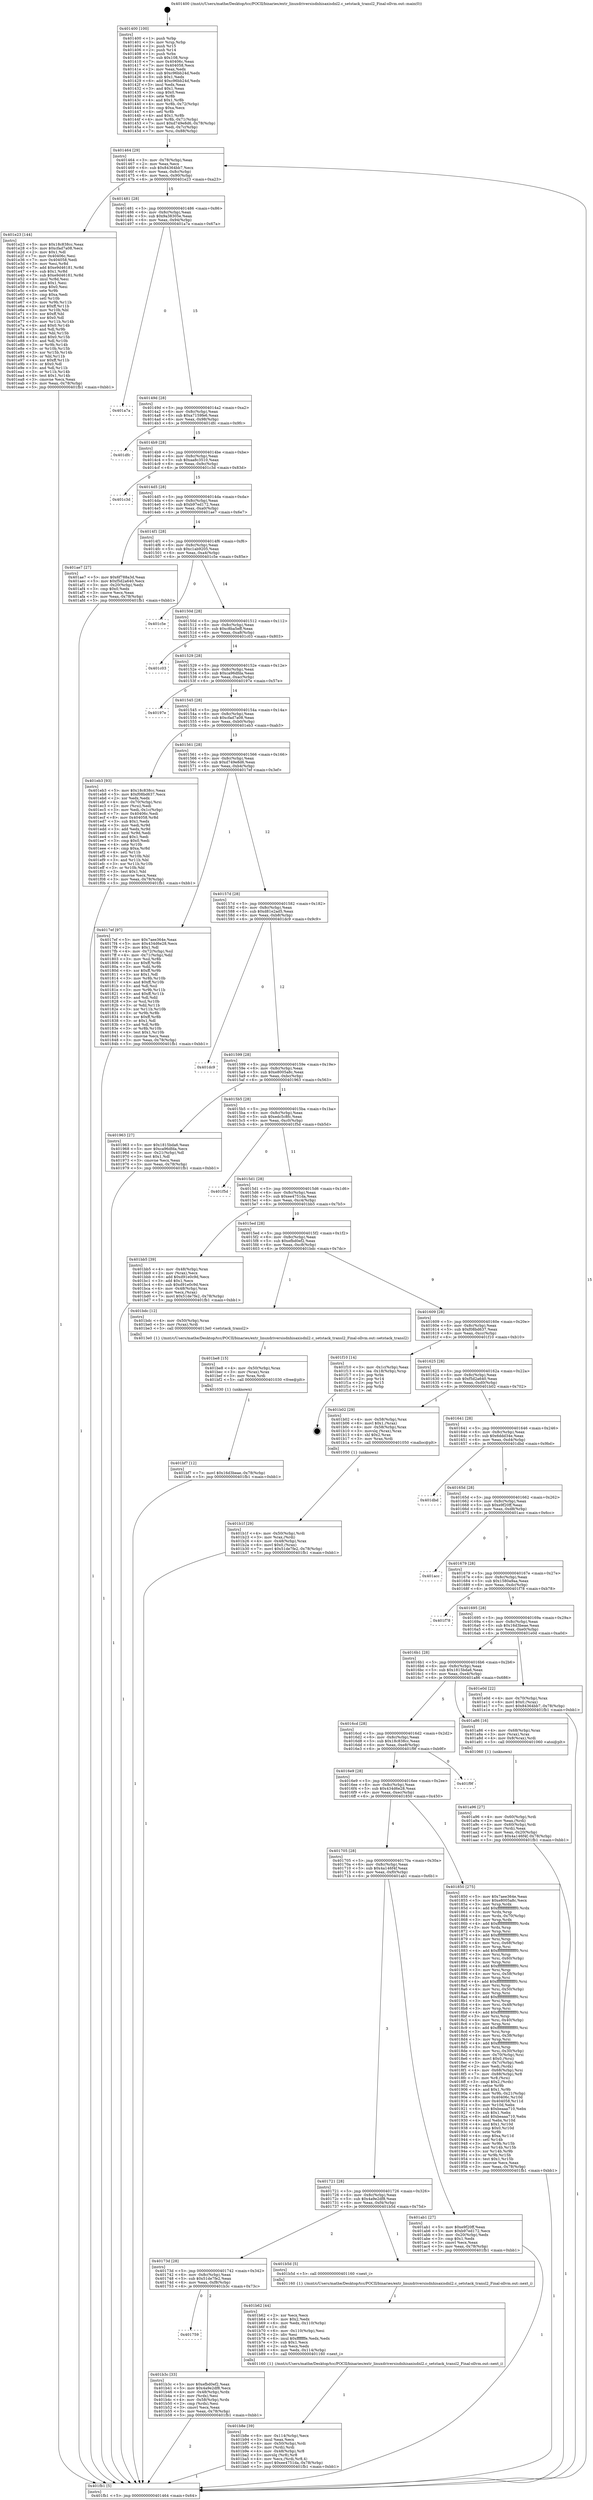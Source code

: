 digraph "0x401400" {
  label = "0x401400 (/mnt/c/Users/mathe/Desktop/tcc/POCII/binaries/extr_linuxdriversisdnhisaxisdnl2.c_setstack_transl2_Final-ollvm.out::main(0))"
  labelloc = "t"
  node[shape=record]

  Entry [label="",width=0.3,height=0.3,shape=circle,fillcolor=black,style=filled]
  "0x401464" [label="{
     0x401464 [29]\l
     | [instrs]\l
     &nbsp;&nbsp;0x401464 \<+3\>: mov -0x78(%rbp),%eax\l
     &nbsp;&nbsp;0x401467 \<+2\>: mov %eax,%ecx\l
     &nbsp;&nbsp;0x401469 \<+6\>: sub $0x84364bb7,%ecx\l
     &nbsp;&nbsp;0x40146f \<+6\>: mov %eax,-0x8c(%rbp)\l
     &nbsp;&nbsp;0x401475 \<+6\>: mov %ecx,-0x90(%rbp)\l
     &nbsp;&nbsp;0x40147b \<+6\>: je 0000000000401e23 \<main+0xa23\>\l
  }"]
  "0x401e23" [label="{
     0x401e23 [144]\l
     | [instrs]\l
     &nbsp;&nbsp;0x401e23 \<+5\>: mov $0x18c838cc,%eax\l
     &nbsp;&nbsp;0x401e28 \<+5\>: mov $0xcfad7a08,%ecx\l
     &nbsp;&nbsp;0x401e2d \<+2\>: mov $0x1,%dl\l
     &nbsp;&nbsp;0x401e2f \<+7\>: mov 0x40406c,%esi\l
     &nbsp;&nbsp;0x401e36 \<+7\>: mov 0x404058,%edi\l
     &nbsp;&nbsp;0x401e3d \<+3\>: mov %esi,%r8d\l
     &nbsp;&nbsp;0x401e40 \<+7\>: add $0xe9d46181,%r8d\l
     &nbsp;&nbsp;0x401e47 \<+4\>: sub $0x1,%r8d\l
     &nbsp;&nbsp;0x401e4b \<+7\>: sub $0xe9d46181,%r8d\l
     &nbsp;&nbsp;0x401e52 \<+4\>: imul %r8d,%esi\l
     &nbsp;&nbsp;0x401e56 \<+3\>: and $0x1,%esi\l
     &nbsp;&nbsp;0x401e59 \<+3\>: cmp $0x0,%esi\l
     &nbsp;&nbsp;0x401e5c \<+4\>: sete %r9b\l
     &nbsp;&nbsp;0x401e60 \<+3\>: cmp $0xa,%edi\l
     &nbsp;&nbsp;0x401e63 \<+4\>: setl %r10b\l
     &nbsp;&nbsp;0x401e67 \<+3\>: mov %r9b,%r11b\l
     &nbsp;&nbsp;0x401e6a \<+4\>: xor $0xff,%r11b\l
     &nbsp;&nbsp;0x401e6e \<+3\>: mov %r10b,%bl\l
     &nbsp;&nbsp;0x401e71 \<+3\>: xor $0xff,%bl\l
     &nbsp;&nbsp;0x401e74 \<+3\>: xor $0x0,%dl\l
     &nbsp;&nbsp;0x401e77 \<+3\>: mov %r11b,%r14b\l
     &nbsp;&nbsp;0x401e7a \<+4\>: and $0x0,%r14b\l
     &nbsp;&nbsp;0x401e7e \<+3\>: and %dl,%r9b\l
     &nbsp;&nbsp;0x401e81 \<+3\>: mov %bl,%r15b\l
     &nbsp;&nbsp;0x401e84 \<+4\>: and $0x0,%r15b\l
     &nbsp;&nbsp;0x401e88 \<+3\>: and %dl,%r10b\l
     &nbsp;&nbsp;0x401e8b \<+3\>: or %r9b,%r14b\l
     &nbsp;&nbsp;0x401e8e \<+3\>: or %r10b,%r15b\l
     &nbsp;&nbsp;0x401e91 \<+3\>: xor %r15b,%r14b\l
     &nbsp;&nbsp;0x401e94 \<+3\>: or %bl,%r11b\l
     &nbsp;&nbsp;0x401e97 \<+4\>: xor $0xff,%r11b\l
     &nbsp;&nbsp;0x401e9b \<+3\>: or $0x0,%dl\l
     &nbsp;&nbsp;0x401e9e \<+3\>: and %dl,%r11b\l
     &nbsp;&nbsp;0x401ea1 \<+3\>: or %r11b,%r14b\l
     &nbsp;&nbsp;0x401ea4 \<+4\>: test $0x1,%r14b\l
     &nbsp;&nbsp;0x401ea8 \<+3\>: cmovne %ecx,%eax\l
     &nbsp;&nbsp;0x401eab \<+3\>: mov %eax,-0x78(%rbp)\l
     &nbsp;&nbsp;0x401eae \<+5\>: jmp 0000000000401fb1 \<main+0xbb1\>\l
  }"]
  "0x401481" [label="{
     0x401481 [28]\l
     | [instrs]\l
     &nbsp;&nbsp;0x401481 \<+5\>: jmp 0000000000401486 \<main+0x86\>\l
     &nbsp;&nbsp;0x401486 \<+6\>: mov -0x8c(%rbp),%eax\l
     &nbsp;&nbsp;0x40148c \<+5\>: sub $0x9a38305e,%eax\l
     &nbsp;&nbsp;0x401491 \<+6\>: mov %eax,-0x94(%rbp)\l
     &nbsp;&nbsp;0x401497 \<+6\>: je 0000000000401a7a \<main+0x67a\>\l
  }"]
  Exit [label="",width=0.3,height=0.3,shape=circle,fillcolor=black,style=filled,peripheries=2]
  "0x401a7a" [label="{
     0x401a7a\l
  }", style=dashed]
  "0x40149d" [label="{
     0x40149d [28]\l
     | [instrs]\l
     &nbsp;&nbsp;0x40149d \<+5\>: jmp 00000000004014a2 \<main+0xa2\>\l
     &nbsp;&nbsp;0x4014a2 \<+6\>: mov -0x8c(%rbp),%eax\l
     &nbsp;&nbsp;0x4014a8 \<+5\>: sub $0xa7159fe6,%eax\l
     &nbsp;&nbsp;0x4014ad \<+6\>: mov %eax,-0x98(%rbp)\l
     &nbsp;&nbsp;0x4014b3 \<+6\>: je 0000000000401dfc \<main+0x9fc\>\l
  }"]
  "0x401bf7" [label="{
     0x401bf7 [12]\l
     | [instrs]\l
     &nbsp;&nbsp;0x401bf7 \<+7\>: movl $0x16d3beae,-0x78(%rbp)\l
     &nbsp;&nbsp;0x401bfe \<+5\>: jmp 0000000000401fb1 \<main+0xbb1\>\l
  }"]
  "0x401dfc" [label="{
     0x401dfc\l
  }", style=dashed]
  "0x4014b9" [label="{
     0x4014b9 [28]\l
     | [instrs]\l
     &nbsp;&nbsp;0x4014b9 \<+5\>: jmp 00000000004014be \<main+0xbe\>\l
     &nbsp;&nbsp;0x4014be \<+6\>: mov -0x8c(%rbp),%eax\l
     &nbsp;&nbsp;0x4014c4 \<+5\>: sub $0xaa8c3510,%eax\l
     &nbsp;&nbsp;0x4014c9 \<+6\>: mov %eax,-0x9c(%rbp)\l
     &nbsp;&nbsp;0x4014cf \<+6\>: je 0000000000401c3d \<main+0x83d\>\l
  }"]
  "0x401be8" [label="{
     0x401be8 [15]\l
     | [instrs]\l
     &nbsp;&nbsp;0x401be8 \<+4\>: mov -0x50(%rbp),%rax\l
     &nbsp;&nbsp;0x401bec \<+3\>: mov (%rax),%rax\l
     &nbsp;&nbsp;0x401bef \<+3\>: mov %rax,%rdi\l
     &nbsp;&nbsp;0x401bf2 \<+5\>: call 0000000000401030 \<free@plt\>\l
     | [calls]\l
     &nbsp;&nbsp;0x401030 \{1\} (unknown)\l
  }"]
  "0x401c3d" [label="{
     0x401c3d\l
  }", style=dashed]
  "0x4014d5" [label="{
     0x4014d5 [28]\l
     | [instrs]\l
     &nbsp;&nbsp;0x4014d5 \<+5\>: jmp 00000000004014da \<main+0xda\>\l
     &nbsp;&nbsp;0x4014da \<+6\>: mov -0x8c(%rbp),%eax\l
     &nbsp;&nbsp;0x4014e0 \<+5\>: sub $0xb97ed172,%eax\l
     &nbsp;&nbsp;0x4014e5 \<+6\>: mov %eax,-0xa0(%rbp)\l
     &nbsp;&nbsp;0x4014eb \<+6\>: je 0000000000401ae7 \<main+0x6e7\>\l
  }"]
  "0x401b8e" [label="{
     0x401b8e [39]\l
     | [instrs]\l
     &nbsp;&nbsp;0x401b8e \<+6\>: mov -0x114(%rbp),%ecx\l
     &nbsp;&nbsp;0x401b94 \<+3\>: imul %eax,%ecx\l
     &nbsp;&nbsp;0x401b97 \<+4\>: mov -0x50(%rbp),%rdi\l
     &nbsp;&nbsp;0x401b9b \<+3\>: mov (%rdi),%rdi\l
     &nbsp;&nbsp;0x401b9e \<+4\>: mov -0x48(%rbp),%r8\l
     &nbsp;&nbsp;0x401ba2 \<+3\>: movslq (%r8),%r8\l
     &nbsp;&nbsp;0x401ba5 \<+4\>: mov %ecx,(%rdi,%r8,4)\l
     &nbsp;&nbsp;0x401ba9 \<+7\>: movl $0xee4751da,-0x78(%rbp)\l
     &nbsp;&nbsp;0x401bb0 \<+5\>: jmp 0000000000401fb1 \<main+0xbb1\>\l
  }"]
  "0x401ae7" [label="{
     0x401ae7 [27]\l
     | [instrs]\l
     &nbsp;&nbsp;0x401ae7 \<+5\>: mov $0x6f788a3d,%eax\l
     &nbsp;&nbsp;0x401aec \<+5\>: mov $0xf5d2a640,%ecx\l
     &nbsp;&nbsp;0x401af1 \<+3\>: mov -0x20(%rbp),%edx\l
     &nbsp;&nbsp;0x401af4 \<+3\>: cmp $0x0,%edx\l
     &nbsp;&nbsp;0x401af7 \<+3\>: cmove %ecx,%eax\l
     &nbsp;&nbsp;0x401afa \<+3\>: mov %eax,-0x78(%rbp)\l
     &nbsp;&nbsp;0x401afd \<+5\>: jmp 0000000000401fb1 \<main+0xbb1\>\l
  }"]
  "0x4014f1" [label="{
     0x4014f1 [28]\l
     | [instrs]\l
     &nbsp;&nbsp;0x4014f1 \<+5\>: jmp 00000000004014f6 \<main+0xf6\>\l
     &nbsp;&nbsp;0x4014f6 \<+6\>: mov -0x8c(%rbp),%eax\l
     &nbsp;&nbsp;0x4014fc \<+5\>: sub $0xc1ab9205,%eax\l
     &nbsp;&nbsp;0x401501 \<+6\>: mov %eax,-0xa4(%rbp)\l
     &nbsp;&nbsp;0x401507 \<+6\>: je 0000000000401c5e \<main+0x85e\>\l
  }"]
  "0x401b62" [label="{
     0x401b62 [44]\l
     | [instrs]\l
     &nbsp;&nbsp;0x401b62 \<+2\>: xor %ecx,%ecx\l
     &nbsp;&nbsp;0x401b64 \<+5\>: mov $0x2,%edx\l
     &nbsp;&nbsp;0x401b69 \<+6\>: mov %edx,-0x110(%rbp)\l
     &nbsp;&nbsp;0x401b6f \<+1\>: cltd\l
     &nbsp;&nbsp;0x401b70 \<+6\>: mov -0x110(%rbp),%esi\l
     &nbsp;&nbsp;0x401b76 \<+2\>: idiv %esi\l
     &nbsp;&nbsp;0x401b78 \<+6\>: imul $0xfffffffe,%edx,%edx\l
     &nbsp;&nbsp;0x401b7e \<+3\>: sub $0x1,%ecx\l
     &nbsp;&nbsp;0x401b81 \<+2\>: sub %ecx,%edx\l
     &nbsp;&nbsp;0x401b83 \<+6\>: mov %edx,-0x114(%rbp)\l
     &nbsp;&nbsp;0x401b89 \<+5\>: call 0000000000401160 \<next_i\>\l
     | [calls]\l
     &nbsp;&nbsp;0x401160 \{1\} (/mnt/c/Users/mathe/Desktop/tcc/POCII/binaries/extr_linuxdriversisdnhisaxisdnl2.c_setstack_transl2_Final-ollvm.out::next_i)\l
  }"]
  "0x401c5e" [label="{
     0x401c5e\l
  }", style=dashed]
  "0x40150d" [label="{
     0x40150d [28]\l
     | [instrs]\l
     &nbsp;&nbsp;0x40150d \<+5\>: jmp 0000000000401512 \<main+0x112\>\l
     &nbsp;&nbsp;0x401512 \<+6\>: mov -0x8c(%rbp),%eax\l
     &nbsp;&nbsp;0x401518 \<+5\>: sub $0xc8ba5eff,%eax\l
     &nbsp;&nbsp;0x40151d \<+6\>: mov %eax,-0xa8(%rbp)\l
     &nbsp;&nbsp;0x401523 \<+6\>: je 0000000000401c03 \<main+0x803\>\l
  }"]
  "0x401759" [label="{
     0x401759\l
  }", style=dashed]
  "0x401c03" [label="{
     0x401c03\l
  }", style=dashed]
  "0x401529" [label="{
     0x401529 [28]\l
     | [instrs]\l
     &nbsp;&nbsp;0x401529 \<+5\>: jmp 000000000040152e \<main+0x12e\>\l
     &nbsp;&nbsp;0x40152e \<+6\>: mov -0x8c(%rbp),%eax\l
     &nbsp;&nbsp;0x401534 \<+5\>: sub $0xca96dfda,%eax\l
     &nbsp;&nbsp;0x401539 \<+6\>: mov %eax,-0xac(%rbp)\l
     &nbsp;&nbsp;0x40153f \<+6\>: je 000000000040197e \<main+0x57e\>\l
  }"]
  "0x401b3c" [label="{
     0x401b3c [33]\l
     | [instrs]\l
     &nbsp;&nbsp;0x401b3c \<+5\>: mov $0xefbd0ef2,%eax\l
     &nbsp;&nbsp;0x401b41 \<+5\>: mov $0x4a9e2df8,%ecx\l
     &nbsp;&nbsp;0x401b46 \<+4\>: mov -0x48(%rbp),%rdx\l
     &nbsp;&nbsp;0x401b4a \<+2\>: mov (%rdx),%esi\l
     &nbsp;&nbsp;0x401b4c \<+4\>: mov -0x58(%rbp),%rdx\l
     &nbsp;&nbsp;0x401b50 \<+2\>: cmp (%rdx),%esi\l
     &nbsp;&nbsp;0x401b52 \<+3\>: cmovl %ecx,%eax\l
     &nbsp;&nbsp;0x401b55 \<+3\>: mov %eax,-0x78(%rbp)\l
     &nbsp;&nbsp;0x401b58 \<+5\>: jmp 0000000000401fb1 \<main+0xbb1\>\l
  }"]
  "0x40197e" [label="{
     0x40197e\l
  }", style=dashed]
  "0x401545" [label="{
     0x401545 [28]\l
     | [instrs]\l
     &nbsp;&nbsp;0x401545 \<+5\>: jmp 000000000040154a \<main+0x14a\>\l
     &nbsp;&nbsp;0x40154a \<+6\>: mov -0x8c(%rbp),%eax\l
     &nbsp;&nbsp;0x401550 \<+5\>: sub $0xcfad7a08,%eax\l
     &nbsp;&nbsp;0x401555 \<+6\>: mov %eax,-0xb0(%rbp)\l
     &nbsp;&nbsp;0x40155b \<+6\>: je 0000000000401eb3 \<main+0xab3\>\l
  }"]
  "0x40173d" [label="{
     0x40173d [28]\l
     | [instrs]\l
     &nbsp;&nbsp;0x40173d \<+5\>: jmp 0000000000401742 \<main+0x342\>\l
     &nbsp;&nbsp;0x401742 \<+6\>: mov -0x8c(%rbp),%eax\l
     &nbsp;&nbsp;0x401748 \<+5\>: sub $0x51de7fe2,%eax\l
     &nbsp;&nbsp;0x40174d \<+6\>: mov %eax,-0xf8(%rbp)\l
     &nbsp;&nbsp;0x401753 \<+6\>: je 0000000000401b3c \<main+0x73c\>\l
  }"]
  "0x401eb3" [label="{
     0x401eb3 [93]\l
     | [instrs]\l
     &nbsp;&nbsp;0x401eb3 \<+5\>: mov $0x18c838cc,%eax\l
     &nbsp;&nbsp;0x401eb8 \<+5\>: mov $0xf08bd637,%ecx\l
     &nbsp;&nbsp;0x401ebd \<+2\>: xor %edx,%edx\l
     &nbsp;&nbsp;0x401ebf \<+4\>: mov -0x70(%rbp),%rsi\l
     &nbsp;&nbsp;0x401ec3 \<+2\>: mov (%rsi),%edi\l
     &nbsp;&nbsp;0x401ec5 \<+3\>: mov %edi,-0x1c(%rbp)\l
     &nbsp;&nbsp;0x401ec8 \<+7\>: mov 0x40406c,%edi\l
     &nbsp;&nbsp;0x401ecf \<+8\>: mov 0x404058,%r8d\l
     &nbsp;&nbsp;0x401ed7 \<+3\>: sub $0x1,%edx\l
     &nbsp;&nbsp;0x401eda \<+3\>: mov %edi,%r9d\l
     &nbsp;&nbsp;0x401edd \<+3\>: add %edx,%r9d\l
     &nbsp;&nbsp;0x401ee0 \<+4\>: imul %r9d,%edi\l
     &nbsp;&nbsp;0x401ee4 \<+3\>: and $0x1,%edi\l
     &nbsp;&nbsp;0x401ee7 \<+3\>: cmp $0x0,%edi\l
     &nbsp;&nbsp;0x401eea \<+4\>: sete %r10b\l
     &nbsp;&nbsp;0x401eee \<+4\>: cmp $0xa,%r8d\l
     &nbsp;&nbsp;0x401ef2 \<+4\>: setl %r11b\l
     &nbsp;&nbsp;0x401ef6 \<+3\>: mov %r10b,%bl\l
     &nbsp;&nbsp;0x401ef9 \<+3\>: and %r11b,%bl\l
     &nbsp;&nbsp;0x401efc \<+3\>: xor %r11b,%r10b\l
     &nbsp;&nbsp;0x401eff \<+3\>: or %r10b,%bl\l
     &nbsp;&nbsp;0x401f02 \<+3\>: test $0x1,%bl\l
     &nbsp;&nbsp;0x401f05 \<+3\>: cmovne %ecx,%eax\l
     &nbsp;&nbsp;0x401f08 \<+3\>: mov %eax,-0x78(%rbp)\l
     &nbsp;&nbsp;0x401f0b \<+5\>: jmp 0000000000401fb1 \<main+0xbb1\>\l
  }"]
  "0x401561" [label="{
     0x401561 [28]\l
     | [instrs]\l
     &nbsp;&nbsp;0x401561 \<+5\>: jmp 0000000000401566 \<main+0x166\>\l
     &nbsp;&nbsp;0x401566 \<+6\>: mov -0x8c(%rbp),%eax\l
     &nbsp;&nbsp;0x40156c \<+5\>: sub $0xd749e8d6,%eax\l
     &nbsp;&nbsp;0x401571 \<+6\>: mov %eax,-0xb4(%rbp)\l
     &nbsp;&nbsp;0x401577 \<+6\>: je 00000000004017ef \<main+0x3ef\>\l
  }"]
  "0x401b5d" [label="{
     0x401b5d [5]\l
     | [instrs]\l
     &nbsp;&nbsp;0x401b5d \<+5\>: call 0000000000401160 \<next_i\>\l
     | [calls]\l
     &nbsp;&nbsp;0x401160 \{1\} (/mnt/c/Users/mathe/Desktop/tcc/POCII/binaries/extr_linuxdriversisdnhisaxisdnl2.c_setstack_transl2_Final-ollvm.out::next_i)\l
  }"]
  "0x4017ef" [label="{
     0x4017ef [97]\l
     | [instrs]\l
     &nbsp;&nbsp;0x4017ef \<+5\>: mov $0x7aee364e,%eax\l
     &nbsp;&nbsp;0x4017f4 \<+5\>: mov $0x434d6e28,%ecx\l
     &nbsp;&nbsp;0x4017f9 \<+2\>: mov $0x1,%dl\l
     &nbsp;&nbsp;0x4017fb \<+4\>: mov -0x72(%rbp),%sil\l
     &nbsp;&nbsp;0x4017ff \<+4\>: mov -0x71(%rbp),%dil\l
     &nbsp;&nbsp;0x401803 \<+3\>: mov %sil,%r8b\l
     &nbsp;&nbsp;0x401806 \<+4\>: xor $0xff,%r8b\l
     &nbsp;&nbsp;0x40180a \<+3\>: mov %dil,%r9b\l
     &nbsp;&nbsp;0x40180d \<+4\>: xor $0xff,%r9b\l
     &nbsp;&nbsp;0x401811 \<+3\>: xor $0x1,%dl\l
     &nbsp;&nbsp;0x401814 \<+3\>: mov %r8b,%r10b\l
     &nbsp;&nbsp;0x401817 \<+4\>: and $0xff,%r10b\l
     &nbsp;&nbsp;0x40181b \<+3\>: and %dl,%sil\l
     &nbsp;&nbsp;0x40181e \<+3\>: mov %r9b,%r11b\l
     &nbsp;&nbsp;0x401821 \<+4\>: and $0xff,%r11b\l
     &nbsp;&nbsp;0x401825 \<+3\>: and %dl,%dil\l
     &nbsp;&nbsp;0x401828 \<+3\>: or %sil,%r10b\l
     &nbsp;&nbsp;0x40182b \<+3\>: or %dil,%r11b\l
     &nbsp;&nbsp;0x40182e \<+3\>: xor %r11b,%r10b\l
     &nbsp;&nbsp;0x401831 \<+3\>: or %r9b,%r8b\l
     &nbsp;&nbsp;0x401834 \<+4\>: xor $0xff,%r8b\l
     &nbsp;&nbsp;0x401838 \<+3\>: or $0x1,%dl\l
     &nbsp;&nbsp;0x40183b \<+3\>: and %dl,%r8b\l
     &nbsp;&nbsp;0x40183e \<+3\>: or %r8b,%r10b\l
     &nbsp;&nbsp;0x401841 \<+4\>: test $0x1,%r10b\l
     &nbsp;&nbsp;0x401845 \<+3\>: cmovne %ecx,%eax\l
     &nbsp;&nbsp;0x401848 \<+3\>: mov %eax,-0x78(%rbp)\l
     &nbsp;&nbsp;0x40184b \<+5\>: jmp 0000000000401fb1 \<main+0xbb1\>\l
  }"]
  "0x40157d" [label="{
     0x40157d [28]\l
     | [instrs]\l
     &nbsp;&nbsp;0x40157d \<+5\>: jmp 0000000000401582 \<main+0x182\>\l
     &nbsp;&nbsp;0x401582 \<+6\>: mov -0x8c(%rbp),%eax\l
     &nbsp;&nbsp;0x401588 \<+5\>: sub $0xd81e2ad5,%eax\l
     &nbsp;&nbsp;0x40158d \<+6\>: mov %eax,-0xb8(%rbp)\l
     &nbsp;&nbsp;0x401593 \<+6\>: je 0000000000401dc9 \<main+0x9c9\>\l
  }"]
  "0x401fb1" [label="{
     0x401fb1 [5]\l
     | [instrs]\l
     &nbsp;&nbsp;0x401fb1 \<+5\>: jmp 0000000000401464 \<main+0x64\>\l
  }"]
  "0x401400" [label="{
     0x401400 [100]\l
     | [instrs]\l
     &nbsp;&nbsp;0x401400 \<+1\>: push %rbp\l
     &nbsp;&nbsp;0x401401 \<+3\>: mov %rsp,%rbp\l
     &nbsp;&nbsp;0x401404 \<+2\>: push %r15\l
     &nbsp;&nbsp;0x401406 \<+2\>: push %r14\l
     &nbsp;&nbsp;0x401408 \<+1\>: push %rbx\l
     &nbsp;&nbsp;0x401409 \<+7\>: sub $0x108,%rsp\l
     &nbsp;&nbsp;0x401410 \<+7\>: mov 0x40406c,%eax\l
     &nbsp;&nbsp;0x401417 \<+7\>: mov 0x404058,%ecx\l
     &nbsp;&nbsp;0x40141e \<+2\>: mov %eax,%edx\l
     &nbsp;&nbsp;0x401420 \<+6\>: sub $0xc96bb24d,%edx\l
     &nbsp;&nbsp;0x401426 \<+3\>: sub $0x1,%edx\l
     &nbsp;&nbsp;0x401429 \<+6\>: add $0xc96bb24d,%edx\l
     &nbsp;&nbsp;0x40142f \<+3\>: imul %edx,%eax\l
     &nbsp;&nbsp;0x401432 \<+3\>: and $0x1,%eax\l
     &nbsp;&nbsp;0x401435 \<+3\>: cmp $0x0,%eax\l
     &nbsp;&nbsp;0x401438 \<+4\>: sete %r8b\l
     &nbsp;&nbsp;0x40143c \<+4\>: and $0x1,%r8b\l
     &nbsp;&nbsp;0x401440 \<+4\>: mov %r8b,-0x72(%rbp)\l
     &nbsp;&nbsp;0x401444 \<+3\>: cmp $0xa,%ecx\l
     &nbsp;&nbsp;0x401447 \<+4\>: setl %r8b\l
     &nbsp;&nbsp;0x40144b \<+4\>: and $0x1,%r8b\l
     &nbsp;&nbsp;0x40144f \<+4\>: mov %r8b,-0x71(%rbp)\l
     &nbsp;&nbsp;0x401453 \<+7\>: movl $0xd749e8d6,-0x78(%rbp)\l
     &nbsp;&nbsp;0x40145a \<+3\>: mov %edi,-0x7c(%rbp)\l
     &nbsp;&nbsp;0x40145d \<+7\>: mov %rsi,-0x88(%rbp)\l
  }"]
  "0x401b1f" [label="{
     0x401b1f [29]\l
     | [instrs]\l
     &nbsp;&nbsp;0x401b1f \<+4\>: mov -0x50(%rbp),%rdi\l
     &nbsp;&nbsp;0x401b23 \<+3\>: mov %rax,(%rdi)\l
     &nbsp;&nbsp;0x401b26 \<+4\>: mov -0x48(%rbp),%rax\l
     &nbsp;&nbsp;0x401b2a \<+6\>: movl $0x0,(%rax)\l
     &nbsp;&nbsp;0x401b30 \<+7\>: movl $0x51de7fe2,-0x78(%rbp)\l
     &nbsp;&nbsp;0x401b37 \<+5\>: jmp 0000000000401fb1 \<main+0xbb1\>\l
  }"]
  "0x401dc9" [label="{
     0x401dc9\l
  }", style=dashed]
  "0x401599" [label="{
     0x401599 [28]\l
     | [instrs]\l
     &nbsp;&nbsp;0x401599 \<+5\>: jmp 000000000040159e \<main+0x19e\>\l
     &nbsp;&nbsp;0x40159e \<+6\>: mov -0x8c(%rbp),%eax\l
     &nbsp;&nbsp;0x4015a4 \<+5\>: sub $0xe8005a8c,%eax\l
     &nbsp;&nbsp;0x4015a9 \<+6\>: mov %eax,-0xbc(%rbp)\l
     &nbsp;&nbsp;0x4015af \<+6\>: je 0000000000401963 \<main+0x563\>\l
  }"]
  "0x401721" [label="{
     0x401721 [28]\l
     | [instrs]\l
     &nbsp;&nbsp;0x401721 \<+5\>: jmp 0000000000401726 \<main+0x326\>\l
     &nbsp;&nbsp;0x401726 \<+6\>: mov -0x8c(%rbp),%eax\l
     &nbsp;&nbsp;0x40172c \<+5\>: sub $0x4a9e2df8,%eax\l
     &nbsp;&nbsp;0x401731 \<+6\>: mov %eax,-0xf4(%rbp)\l
     &nbsp;&nbsp;0x401737 \<+6\>: je 0000000000401b5d \<main+0x75d\>\l
  }"]
  "0x401963" [label="{
     0x401963 [27]\l
     | [instrs]\l
     &nbsp;&nbsp;0x401963 \<+5\>: mov $0x1815bda6,%eax\l
     &nbsp;&nbsp;0x401968 \<+5\>: mov $0xca96dfda,%ecx\l
     &nbsp;&nbsp;0x40196d \<+3\>: mov -0x21(%rbp),%dl\l
     &nbsp;&nbsp;0x401970 \<+3\>: test $0x1,%dl\l
     &nbsp;&nbsp;0x401973 \<+3\>: cmovne %ecx,%eax\l
     &nbsp;&nbsp;0x401976 \<+3\>: mov %eax,-0x78(%rbp)\l
     &nbsp;&nbsp;0x401979 \<+5\>: jmp 0000000000401fb1 \<main+0xbb1\>\l
  }"]
  "0x4015b5" [label="{
     0x4015b5 [28]\l
     | [instrs]\l
     &nbsp;&nbsp;0x4015b5 \<+5\>: jmp 00000000004015ba \<main+0x1ba\>\l
     &nbsp;&nbsp;0x4015ba \<+6\>: mov -0x8c(%rbp),%eax\l
     &nbsp;&nbsp;0x4015c0 \<+5\>: sub $0xedc5c8fc,%eax\l
     &nbsp;&nbsp;0x4015c5 \<+6\>: mov %eax,-0xc0(%rbp)\l
     &nbsp;&nbsp;0x4015cb \<+6\>: je 0000000000401f5d \<main+0xb5d\>\l
  }"]
  "0x401ab1" [label="{
     0x401ab1 [27]\l
     | [instrs]\l
     &nbsp;&nbsp;0x401ab1 \<+5\>: mov $0xe9f20ff,%eax\l
     &nbsp;&nbsp;0x401ab6 \<+5\>: mov $0xb97ed172,%ecx\l
     &nbsp;&nbsp;0x401abb \<+3\>: mov -0x20(%rbp),%edx\l
     &nbsp;&nbsp;0x401abe \<+3\>: cmp $0x1,%edx\l
     &nbsp;&nbsp;0x401ac1 \<+3\>: cmovl %ecx,%eax\l
     &nbsp;&nbsp;0x401ac4 \<+3\>: mov %eax,-0x78(%rbp)\l
     &nbsp;&nbsp;0x401ac7 \<+5\>: jmp 0000000000401fb1 \<main+0xbb1\>\l
  }"]
  "0x401f5d" [label="{
     0x401f5d\l
  }", style=dashed]
  "0x4015d1" [label="{
     0x4015d1 [28]\l
     | [instrs]\l
     &nbsp;&nbsp;0x4015d1 \<+5\>: jmp 00000000004015d6 \<main+0x1d6\>\l
     &nbsp;&nbsp;0x4015d6 \<+6\>: mov -0x8c(%rbp),%eax\l
     &nbsp;&nbsp;0x4015dc \<+5\>: sub $0xee4751da,%eax\l
     &nbsp;&nbsp;0x4015e1 \<+6\>: mov %eax,-0xc4(%rbp)\l
     &nbsp;&nbsp;0x4015e7 \<+6\>: je 0000000000401bb5 \<main+0x7b5\>\l
  }"]
  "0x401a96" [label="{
     0x401a96 [27]\l
     | [instrs]\l
     &nbsp;&nbsp;0x401a96 \<+4\>: mov -0x60(%rbp),%rdi\l
     &nbsp;&nbsp;0x401a9a \<+2\>: mov %eax,(%rdi)\l
     &nbsp;&nbsp;0x401a9c \<+4\>: mov -0x60(%rbp),%rdi\l
     &nbsp;&nbsp;0x401aa0 \<+2\>: mov (%rdi),%eax\l
     &nbsp;&nbsp;0x401aa2 \<+3\>: mov %eax,-0x20(%rbp)\l
     &nbsp;&nbsp;0x401aa5 \<+7\>: movl $0x4a146f4f,-0x78(%rbp)\l
     &nbsp;&nbsp;0x401aac \<+5\>: jmp 0000000000401fb1 \<main+0xbb1\>\l
  }"]
  "0x401bb5" [label="{
     0x401bb5 [39]\l
     | [instrs]\l
     &nbsp;&nbsp;0x401bb5 \<+4\>: mov -0x48(%rbp),%rax\l
     &nbsp;&nbsp;0x401bb9 \<+2\>: mov (%rax),%ecx\l
     &nbsp;&nbsp;0x401bbb \<+6\>: add $0xd91e0c9d,%ecx\l
     &nbsp;&nbsp;0x401bc1 \<+3\>: add $0x1,%ecx\l
     &nbsp;&nbsp;0x401bc4 \<+6\>: sub $0xd91e0c9d,%ecx\l
     &nbsp;&nbsp;0x401bca \<+4\>: mov -0x48(%rbp),%rax\l
     &nbsp;&nbsp;0x401bce \<+2\>: mov %ecx,(%rax)\l
     &nbsp;&nbsp;0x401bd0 \<+7\>: movl $0x51de7fe2,-0x78(%rbp)\l
     &nbsp;&nbsp;0x401bd7 \<+5\>: jmp 0000000000401fb1 \<main+0xbb1\>\l
  }"]
  "0x4015ed" [label="{
     0x4015ed [28]\l
     | [instrs]\l
     &nbsp;&nbsp;0x4015ed \<+5\>: jmp 00000000004015f2 \<main+0x1f2\>\l
     &nbsp;&nbsp;0x4015f2 \<+6\>: mov -0x8c(%rbp),%eax\l
     &nbsp;&nbsp;0x4015f8 \<+5\>: sub $0xefbd0ef2,%eax\l
     &nbsp;&nbsp;0x4015fd \<+6\>: mov %eax,-0xc8(%rbp)\l
     &nbsp;&nbsp;0x401603 \<+6\>: je 0000000000401bdc \<main+0x7dc\>\l
  }"]
  "0x401705" [label="{
     0x401705 [28]\l
     | [instrs]\l
     &nbsp;&nbsp;0x401705 \<+5\>: jmp 000000000040170a \<main+0x30a\>\l
     &nbsp;&nbsp;0x40170a \<+6\>: mov -0x8c(%rbp),%eax\l
     &nbsp;&nbsp;0x401710 \<+5\>: sub $0x4a146f4f,%eax\l
     &nbsp;&nbsp;0x401715 \<+6\>: mov %eax,-0xf0(%rbp)\l
     &nbsp;&nbsp;0x40171b \<+6\>: je 0000000000401ab1 \<main+0x6b1\>\l
  }"]
  "0x401bdc" [label="{
     0x401bdc [12]\l
     | [instrs]\l
     &nbsp;&nbsp;0x401bdc \<+4\>: mov -0x50(%rbp),%rax\l
     &nbsp;&nbsp;0x401be0 \<+3\>: mov (%rax),%rdi\l
     &nbsp;&nbsp;0x401be3 \<+5\>: call 00000000004013e0 \<setstack_transl2\>\l
     | [calls]\l
     &nbsp;&nbsp;0x4013e0 \{1\} (/mnt/c/Users/mathe/Desktop/tcc/POCII/binaries/extr_linuxdriversisdnhisaxisdnl2.c_setstack_transl2_Final-ollvm.out::setstack_transl2)\l
  }"]
  "0x401609" [label="{
     0x401609 [28]\l
     | [instrs]\l
     &nbsp;&nbsp;0x401609 \<+5\>: jmp 000000000040160e \<main+0x20e\>\l
     &nbsp;&nbsp;0x40160e \<+6\>: mov -0x8c(%rbp),%eax\l
     &nbsp;&nbsp;0x401614 \<+5\>: sub $0xf08bd637,%eax\l
     &nbsp;&nbsp;0x401619 \<+6\>: mov %eax,-0xcc(%rbp)\l
     &nbsp;&nbsp;0x40161f \<+6\>: je 0000000000401f10 \<main+0xb10\>\l
  }"]
  "0x401850" [label="{
     0x401850 [275]\l
     | [instrs]\l
     &nbsp;&nbsp;0x401850 \<+5\>: mov $0x7aee364e,%eax\l
     &nbsp;&nbsp;0x401855 \<+5\>: mov $0xe8005a8c,%ecx\l
     &nbsp;&nbsp;0x40185a \<+3\>: mov %rsp,%rdx\l
     &nbsp;&nbsp;0x40185d \<+4\>: add $0xfffffffffffffff0,%rdx\l
     &nbsp;&nbsp;0x401861 \<+3\>: mov %rdx,%rsp\l
     &nbsp;&nbsp;0x401864 \<+4\>: mov %rdx,-0x70(%rbp)\l
     &nbsp;&nbsp;0x401868 \<+3\>: mov %rsp,%rdx\l
     &nbsp;&nbsp;0x40186b \<+4\>: add $0xfffffffffffffff0,%rdx\l
     &nbsp;&nbsp;0x40186f \<+3\>: mov %rdx,%rsp\l
     &nbsp;&nbsp;0x401872 \<+3\>: mov %rsp,%rsi\l
     &nbsp;&nbsp;0x401875 \<+4\>: add $0xfffffffffffffff0,%rsi\l
     &nbsp;&nbsp;0x401879 \<+3\>: mov %rsi,%rsp\l
     &nbsp;&nbsp;0x40187c \<+4\>: mov %rsi,-0x68(%rbp)\l
     &nbsp;&nbsp;0x401880 \<+3\>: mov %rsp,%rsi\l
     &nbsp;&nbsp;0x401883 \<+4\>: add $0xfffffffffffffff0,%rsi\l
     &nbsp;&nbsp;0x401887 \<+3\>: mov %rsi,%rsp\l
     &nbsp;&nbsp;0x40188a \<+4\>: mov %rsi,-0x60(%rbp)\l
     &nbsp;&nbsp;0x40188e \<+3\>: mov %rsp,%rsi\l
     &nbsp;&nbsp;0x401891 \<+4\>: add $0xfffffffffffffff0,%rsi\l
     &nbsp;&nbsp;0x401895 \<+3\>: mov %rsi,%rsp\l
     &nbsp;&nbsp;0x401898 \<+4\>: mov %rsi,-0x58(%rbp)\l
     &nbsp;&nbsp;0x40189c \<+3\>: mov %rsp,%rsi\l
     &nbsp;&nbsp;0x40189f \<+4\>: add $0xfffffffffffffff0,%rsi\l
     &nbsp;&nbsp;0x4018a3 \<+3\>: mov %rsi,%rsp\l
     &nbsp;&nbsp;0x4018a6 \<+4\>: mov %rsi,-0x50(%rbp)\l
     &nbsp;&nbsp;0x4018aa \<+3\>: mov %rsp,%rsi\l
     &nbsp;&nbsp;0x4018ad \<+4\>: add $0xfffffffffffffff0,%rsi\l
     &nbsp;&nbsp;0x4018b1 \<+3\>: mov %rsi,%rsp\l
     &nbsp;&nbsp;0x4018b4 \<+4\>: mov %rsi,-0x48(%rbp)\l
     &nbsp;&nbsp;0x4018b8 \<+3\>: mov %rsp,%rsi\l
     &nbsp;&nbsp;0x4018bb \<+4\>: add $0xfffffffffffffff0,%rsi\l
     &nbsp;&nbsp;0x4018bf \<+3\>: mov %rsi,%rsp\l
     &nbsp;&nbsp;0x4018c2 \<+4\>: mov %rsi,-0x40(%rbp)\l
     &nbsp;&nbsp;0x4018c6 \<+3\>: mov %rsp,%rsi\l
     &nbsp;&nbsp;0x4018c9 \<+4\>: add $0xfffffffffffffff0,%rsi\l
     &nbsp;&nbsp;0x4018cd \<+3\>: mov %rsi,%rsp\l
     &nbsp;&nbsp;0x4018d0 \<+4\>: mov %rsi,-0x38(%rbp)\l
     &nbsp;&nbsp;0x4018d4 \<+3\>: mov %rsp,%rsi\l
     &nbsp;&nbsp;0x4018d7 \<+4\>: add $0xfffffffffffffff0,%rsi\l
     &nbsp;&nbsp;0x4018db \<+3\>: mov %rsi,%rsp\l
     &nbsp;&nbsp;0x4018de \<+4\>: mov %rsi,-0x30(%rbp)\l
     &nbsp;&nbsp;0x4018e2 \<+4\>: mov -0x70(%rbp),%rsi\l
     &nbsp;&nbsp;0x4018e6 \<+6\>: movl $0x0,(%rsi)\l
     &nbsp;&nbsp;0x4018ec \<+3\>: mov -0x7c(%rbp),%edi\l
     &nbsp;&nbsp;0x4018ef \<+2\>: mov %edi,(%rdx)\l
     &nbsp;&nbsp;0x4018f1 \<+4\>: mov -0x68(%rbp),%rsi\l
     &nbsp;&nbsp;0x4018f5 \<+7\>: mov -0x88(%rbp),%r8\l
     &nbsp;&nbsp;0x4018fc \<+3\>: mov %r8,(%rsi)\l
     &nbsp;&nbsp;0x4018ff \<+3\>: cmpl $0x2,(%rdx)\l
     &nbsp;&nbsp;0x401902 \<+4\>: setne %r9b\l
     &nbsp;&nbsp;0x401906 \<+4\>: and $0x1,%r9b\l
     &nbsp;&nbsp;0x40190a \<+4\>: mov %r9b,-0x21(%rbp)\l
     &nbsp;&nbsp;0x40190e \<+8\>: mov 0x40406c,%r10d\l
     &nbsp;&nbsp;0x401916 \<+8\>: mov 0x404058,%r11d\l
     &nbsp;&nbsp;0x40191e \<+3\>: mov %r10d,%ebx\l
     &nbsp;&nbsp;0x401921 \<+6\>: sub $0xbeaaa710,%ebx\l
     &nbsp;&nbsp;0x401927 \<+3\>: sub $0x1,%ebx\l
     &nbsp;&nbsp;0x40192a \<+6\>: add $0xbeaaa710,%ebx\l
     &nbsp;&nbsp;0x401930 \<+4\>: imul %ebx,%r10d\l
     &nbsp;&nbsp;0x401934 \<+4\>: and $0x1,%r10d\l
     &nbsp;&nbsp;0x401938 \<+4\>: cmp $0x0,%r10d\l
     &nbsp;&nbsp;0x40193c \<+4\>: sete %r9b\l
     &nbsp;&nbsp;0x401940 \<+4\>: cmp $0xa,%r11d\l
     &nbsp;&nbsp;0x401944 \<+4\>: setl %r14b\l
     &nbsp;&nbsp;0x401948 \<+3\>: mov %r9b,%r15b\l
     &nbsp;&nbsp;0x40194b \<+3\>: and %r14b,%r15b\l
     &nbsp;&nbsp;0x40194e \<+3\>: xor %r14b,%r9b\l
     &nbsp;&nbsp;0x401951 \<+3\>: or %r9b,%r15b\l
     &nbsp;&nbsp;0x401954 \<+4\>: test $0x1,%r15b\l
     &nbsp;&nbsp;0x401958 \<+3\>: cmovne %ecx,%eax\l
     &nbsp;&nbsp;0x40195b \<+3\>: mov %eax,-0x78(%rbp)\l
     &nbsp;&nbsp;0x40195e \<+5\>: jmp 0000000000401fb1 \<main+0xbb1\>\l
  }"]
  "0x401f10" [label="{
     0x401f10 [14]\l
     | [instrs]\l
     &nbsp;&nbsp;0x401f10 \<+3\>: mov -0x1c(%rbp),%eax\l
     &nbsp;&nbsp;0x401f13 \<+4\>: lea -0x18(%rbp),%rsp\l
     &nbsp;&nbsp;0x401f17 \<+1\>: pop %rbx\l
     &nbsp;&nbsp;0x401f18 \<+2\>: pop %r14\l
     &nbsp;&nbsp;0x401f1a \<+2\>: pop %r15\l
     &nbsp;&nbsp;0x401f1c \<+1\>: pop %rbp\l
     &nbsp;&nbsp;0x401f1d \<+1\>: ret\l
  }"]
  "0x401625" [label="{
     0x401625 [28]\l
     | [instrs]\l
     &nbsp;&nbsp;0x401625 \<+5\>: jmp 000000000040162a \<main+0x22a\>\l
     &nbsp;&nbsp;0x40162a \<+6\>: mov -0x8c(%rbp),%eax\l
     &nbsp;&nbsp;0x401630 \<+5\>: sub $0xf5d2a640,%eax\l
     &nbsp;&nbsp;0x401635 \<+6\>: mov %eax,-0xd0(%rbp)\l
     &nbsp;&nbsp;0x40163b \<+6\>: je 0000000000401b02 \<main+0x702\>\l
  }"]
  "0x4016e9" [label="{
     0x4016e9 [28]\l
     | [instrs]\l
     &nbsp;&nbsp;0x4016e9 \<+5\>: jmp 00000000004016ee \<main+0x2ee\>\l
     &nbsp;&nbsp;0x4016ee \<+6\>: mov -0x8c(%rbp),%eax\l
     &nbsp;&nbsp;0x4016f4 \<+5\>: sub $0x434d6e28,%eax\l
     &nbsp;&nbsp;0x4016f9 \<+6\>: mov %eax,-0xec(%rbp)\l
     &nbsp;&nbsp;0x4016ff \<+6\>: je 0000000000401850 \<main+0x450\>\l
  }"]
  "0x401b02" [label="{
     0x401b02 [29]\l
     | [instrs]\l
     &nbsp;&nbsp;0x401b02 \<+4\>: mov -0x58(%rbp),%rax\l
     &nbsp;&nbsp;0x401b06 \<+6\>: movl $0x1,(%rax)\l
     &nbsp;&nbsp;0x401b0c \<+4\>: mov -0x58(%rbp),%rax\l
     &nbsp;&nbsp;0x401b10 \<+3\>: movslq (%rax),%rax\l
     &nbsp;&nbsp;0x401b13 \<+4\>: shl $0x2,%rax\l
     &nbsp;&nbsp;0x401b17 \<+3\>: mov %rax,%rdi\l
     &nbsp;&nbsp;0x401b1a \<+5\>: call 0000000000401050 \<malloc@plt\>\l
     | [calls]\l
     &nbsp;&nbsp;0x401050 \{1\} (unknown)\l
  }"]
  "0x401641" [label="{
     0x401641 [28]\l
     | [instrs]\l
     &nbsp;&nbsp;0x401641 \<+5\>: jmp 0000000000401646 \<main+0x246\>\l
     &nbsp;&nbsp;0x401646 \<+6\>: mov -0x8c(%rbp),%eax\l
     &nbsp;&nbsp;0x40164c \<+5\>: sub $0x6ddd34e,%eax\l
     &nbsp;&nbsp;0x401651 \<+6\>: mov %eax,-0xd4(%rbp)\l
     &nbsp;&nbsp;0x401657 \<+6\>: je 0000000000401dbd \<main+0x9bd\>\l
  }"]
  "0x401f9f" [label="{
     0x401f9f\l
  }", style=dashed]
  "0x401dbd" [label="{
     0x401dbd\l
  }", style=dashed]
  "0x40165d" [label="{
     0x40165d [28]\l
     | [instrs]\l
     &nbsp;&nbsp;0x40165d \<+5\>: jmp 0000000000401662 \<main+0x262\>\l
     &nbsp;&nbsp;0x401662 \<+6\>: mov -0x8c(%rbp),%eax\l
     &nbsp;&nbsp;0x401668 \<+5\>: sub $0xe9f20ff,%eax\l
     &nbsp;&nbsp;0x40166d \<+6\>: mov %eax,-0xd8(%rbp)\l
     &nbsp;&nbsp;0x401673 \<+6\>: je 0000000000401acc \<main+0x6cc\>\l
  }"]
  "0x4016cd" [label="{
     0x4016cd [28]\l
     | [instrs]\l
     &nbsp;&nbsp;0x4016cd \<+5\>: jmp 00000000004016d2 \<main+0x2d2\>\l
     &nbsp;&nbsp;0x4016d2 \<+6\>: mov -0x8c(%rbp),%eax\l
     &nbsp;&nbsp;0x4016d8 \<+5\>: sub $0x18c838cc,%eax\l
     &nbsp;&nbsp;0x4016dd \<+6\>: mov %eax,-0xe8(%rbp)\l
     &nbsp;&nbsp;0x4016e3 \<+6\>: je 0000000000401f9f \<main+0xb9f\>\l
  }"]
  "0x401acc" [label="{
     0x401acc\l
  }", style=dashed]
  "0x401679" [label="{
     0x401679 [28]\l
     | [instrs]\l
     &nbsp;&nbsp;0x401679 \<+5\>: jmp 000000000040167e \<main+0x27e\>\l
     &nbsp;&nbsp;0x40167e \<+6\>: mov -0x8c(%rbp),%eax\l
     &nbsp;&nbsp;0x401684 \<+5\>: sub $0x1580a9aa,%eax\l
     &nbsp;&nbsp;0x401689 \<+6\>: mov %eax,-0xdc(%rbp)\l
     &nbsp;&nbsp;0x40168f \<+6\>: je 0000000000401f78 \<main+0xb78\>\l
  }"]
  "0x401a86" [label="{
     0x401a86 [16]\l
     | [instrs]\l
     &nbsp;&nbsp;0x401a86 \<+4\>: mov -0x68(%rbp),%rax\l
     &nbsp;&nbsp;0x401a8a \<+3\>: mov (%rax),%rax\l
     &nbsp;&nbsp;0x401a8d \<+4\>: mov 0x8(%rax),%rdi\l
     &nbsp;&nbsp;0x401a91 \<+5\>: call 0000000000401060 \<atoi@plt\>\l
     | [calls]\l
     &nbsp;&nbsp;0x401060 \{1\} (unknown)\l
  }"]
  "0x401f78" [label="{
     0x401f78\l
  }", style=dashed]
  "0x401695" [label="{
     0x401695 [28]\l
     | [instrs]\l
     &nbsp;&nbsp;0x401695 \<+5\>: jmp 000000000040169a \<main+0x29a\>\l
     &nbsp;&nbsp;0x40169a \<+6\>: mov -0x8c(%rbp),%eax\l
     &nbsp;&nbsp;0x4016a0 \<+5\>: sub $0x16d3beae,%eax\l
     &nbsp;&nbsp;0x4016a5 \<+6\>: mov %eax,-0xe0(%rbp)\l
     &nbsp;&nbsp;0x4016ab \<+6\>: je 0000000000401e0d \<main+0xa0d\>\l
  }"]
  "0x4016b1" [label="{
     0x4016b1 [28]\l
     | [instrs]\l
     &nbsp;&nbsp;0x4016b1 \<+5\>: jmp 00000000004016b6 \<main+0x2b6\>\l
     &nbsp;&nbsp;0x4016b6 \<+6\>: mov -0x8c(%rbp),%eax\l
     &nbsp;&nbsp;0x4016bc \<+5\>: sub $0x1815bda6,%eax\l
     &nbsp;&nbsp;0x4016c1 \<+6\>: mov %eax,-0xe4(%rbp)\l
     &nbsp;&nbsp;0x4016c7 \<+6\>: je 0000000000401a86 \<main+0x686\>\l
  }"]
  "0x401e0d" [label="{
     0x401e0d [22]\l
     | [instrs]\l
     &nbsp;&nbsp;0x401e0d \<+4\>: mov -0x70(%rbp),%rax\l
     &nbsp;&nbsp;0x401e11 \<+6\>: movl $0x0,(%rax)\l
     &nbsp;&nbsp;0x401e17 \<+7\>: movl $0x84364bb7,-0x78(%rbp)\l
     &nbsp;&nbsp;0x401e1e \<+5\>: jmp 0000000000401fb1 \<main+0xbb1\>\l
  }"]
  Entry -> "0x401400" [label=" 1"]
  "0x401464" -> "0x401e23" [label=" 1"]
  "0x401464" -> "0x401481" [label=" 15"]
  "0x401f10" -> Exit [label=" 1"]
  "0x401481" -> "0x401a7a" [label=" 0"]
  "0x401481" -> "0x40149d" [label=" 15"]
  "0x401eb3" -> "0x401fb1" [label=" 1"]
  "0x40149d" -> "0x401dfc" [label=" 0"]
  "0x40149d" -> "0x4014b9" [label=" 15"]
  "0x401e23" -> "0x401fb1" [label=" 1"]
  "0x4014b9" -> "0x401c3d" [label=" 0"]
  "0x4014b9" -> "0x4014d5" [label=" 15"]
  "0x401e0d" -> "0x401fb1" [label=" 1"]
  "0x4014d5" -> "0x401ae7" [label=" 1"]
  "0x4014d5" -> "0x4014f1" [label=" 14"]
  "0x401bf7" -> "0x401fb1" [label=" 1"]
  "0x4014f1" -> "0x401c5e" [label=" 0"]
  "0x4014f1" -> "0x40150d" [label=" 14"]
  "0x401be8" -> "0x401bf7" [label=" 1"]
  "0x40150d" -> "0x401c03" [label=" 0"]
  "0x40150d" -> "0x401529" [label=" 14"]
  "0x401bdc" -> "0x401be8" [label=" 1"]
  "0x401529" -> "0x40197e" [label=" 0"]
  "0x401529" -> "0x401545" [label=" 14"]
  "0x401bb5" -> "0x401fb1" [label=" 1"]
  "0x401545" -> "0x401eb3" [label=" 1"]
  "0x401545" -> "0x401561" [label=" 13"]
  "0x401b62" -> "0x401b8e" [label=" 1"]
  "0x401561" -> "0x4017ef" [label=" 1"]
  "0x401561" -> "0x40157d" [label=" 12"]
  "0x4017ef" -> "0x401fb1" [label=" 1"]
  "0x401400" -> "0x401464" [label=" 1"]
  "0x401fb1" -> "0x401464" [label=" 15"]
  "0x401b5d" -> "0x401b62" [label=" 1"]
  "0x40157d" -> "0x401dc9" [label=" 0"]
  "0x40157d" -> "0x401599" [label=" 12"]
  "0x40173d" -> "0x401759" [label=" 0"]
  "0x401599" -> "0x401963" [label=" 1"]
  "0x401599" -> "0x4015b5" [label=" 11"]
  "0x40173d" -> "0x401b3c" [label=" 2"]
  "0x4015b5" -> "0x401f5d" [label=" 0"]
  "0x4015b5" -> "0x4015d1" [label=" 11"]
  "0x401b8e" -> "0x401fb1" [label=" 1"]
  "0x4015d1" -> "0x401bb5" [label=" 1"]
  "0x4015d1" -> "0x4015ed" [label=" 10"]
  "0x401721" -> "0x401b5d" [label=" 1"]
  "0x4015ed" -> "0x401bdc" [label=" 1"]
  "0x4015ed" -> "0x401609" [label=" 9"]
  "0x401b1f" -> "0x401fb1" [label=" 1"]
  "0x401609" -> "0x401f10" [label=" 1"]
  "0x401609" -> "0x401625" [label=" 8"]
  "0x401b02" -> "0x401b1f" [label=" 1"]
  "0x401625" -> "0x401b02" [label=" 1"]
  "0x401625" -> "0x401641" [label=" 7"]
  "0x401ab1" -> "0x401fb1" [label=" 1"]
  "0x401641" -> "0x401dbd" [label=" 0"]
  "0x401641" -> "0x40165d" [label=" 7"]
  "0x401705" -> "0x401721" [label=" 3"]
  "0x40165d" -> "0x401acc" [label=" 0"]
  "0x40165d" -> "0x401679" [label=" 7"]
  "0x401721" -> "0x40173d" [label=" 2"]
  "0x401679" -> "0x401f78" [label=" 0"]
  "0x401679" -> "0x401695" [label=" 7"]
  "0x401a96" -> "0x401fb1" [label=" 1"]
  "0x401695" -> "0x401e0d" [label=" 1"]
  "0x401695" -> "0x4016b1" [label=" 6"]
  "0x401a86" -> "0x401a96" [label=" 1"]
  "0x4016b1" -> "0x401a86" [label=" 1"]
  "0x4016b1" -> "0x4016cd" [label=" 5"]
  "0x401705" -> "0x401ab1" [label=" 1"]
  "0x4016cd" -> "0x401f9f" [label=" 0"]
  "0x4016cd" -> "0x4016e9" [label=" 5"]
  "0x401ae7" -> "0x401fb1" [label=" 1"]
  "0x4016e9" -> "0x401850" [label=" 1"]
  "0x4016e9" -> "0x401705" [label=" 4"]
  "0x401b3c" -> "0x401fb1" [label=" 2"]
  "0x401850" -> "0x401fb1" [label=" 1"]
  "0x401963" -> "0x401fb1" [label=" 1"]
}
